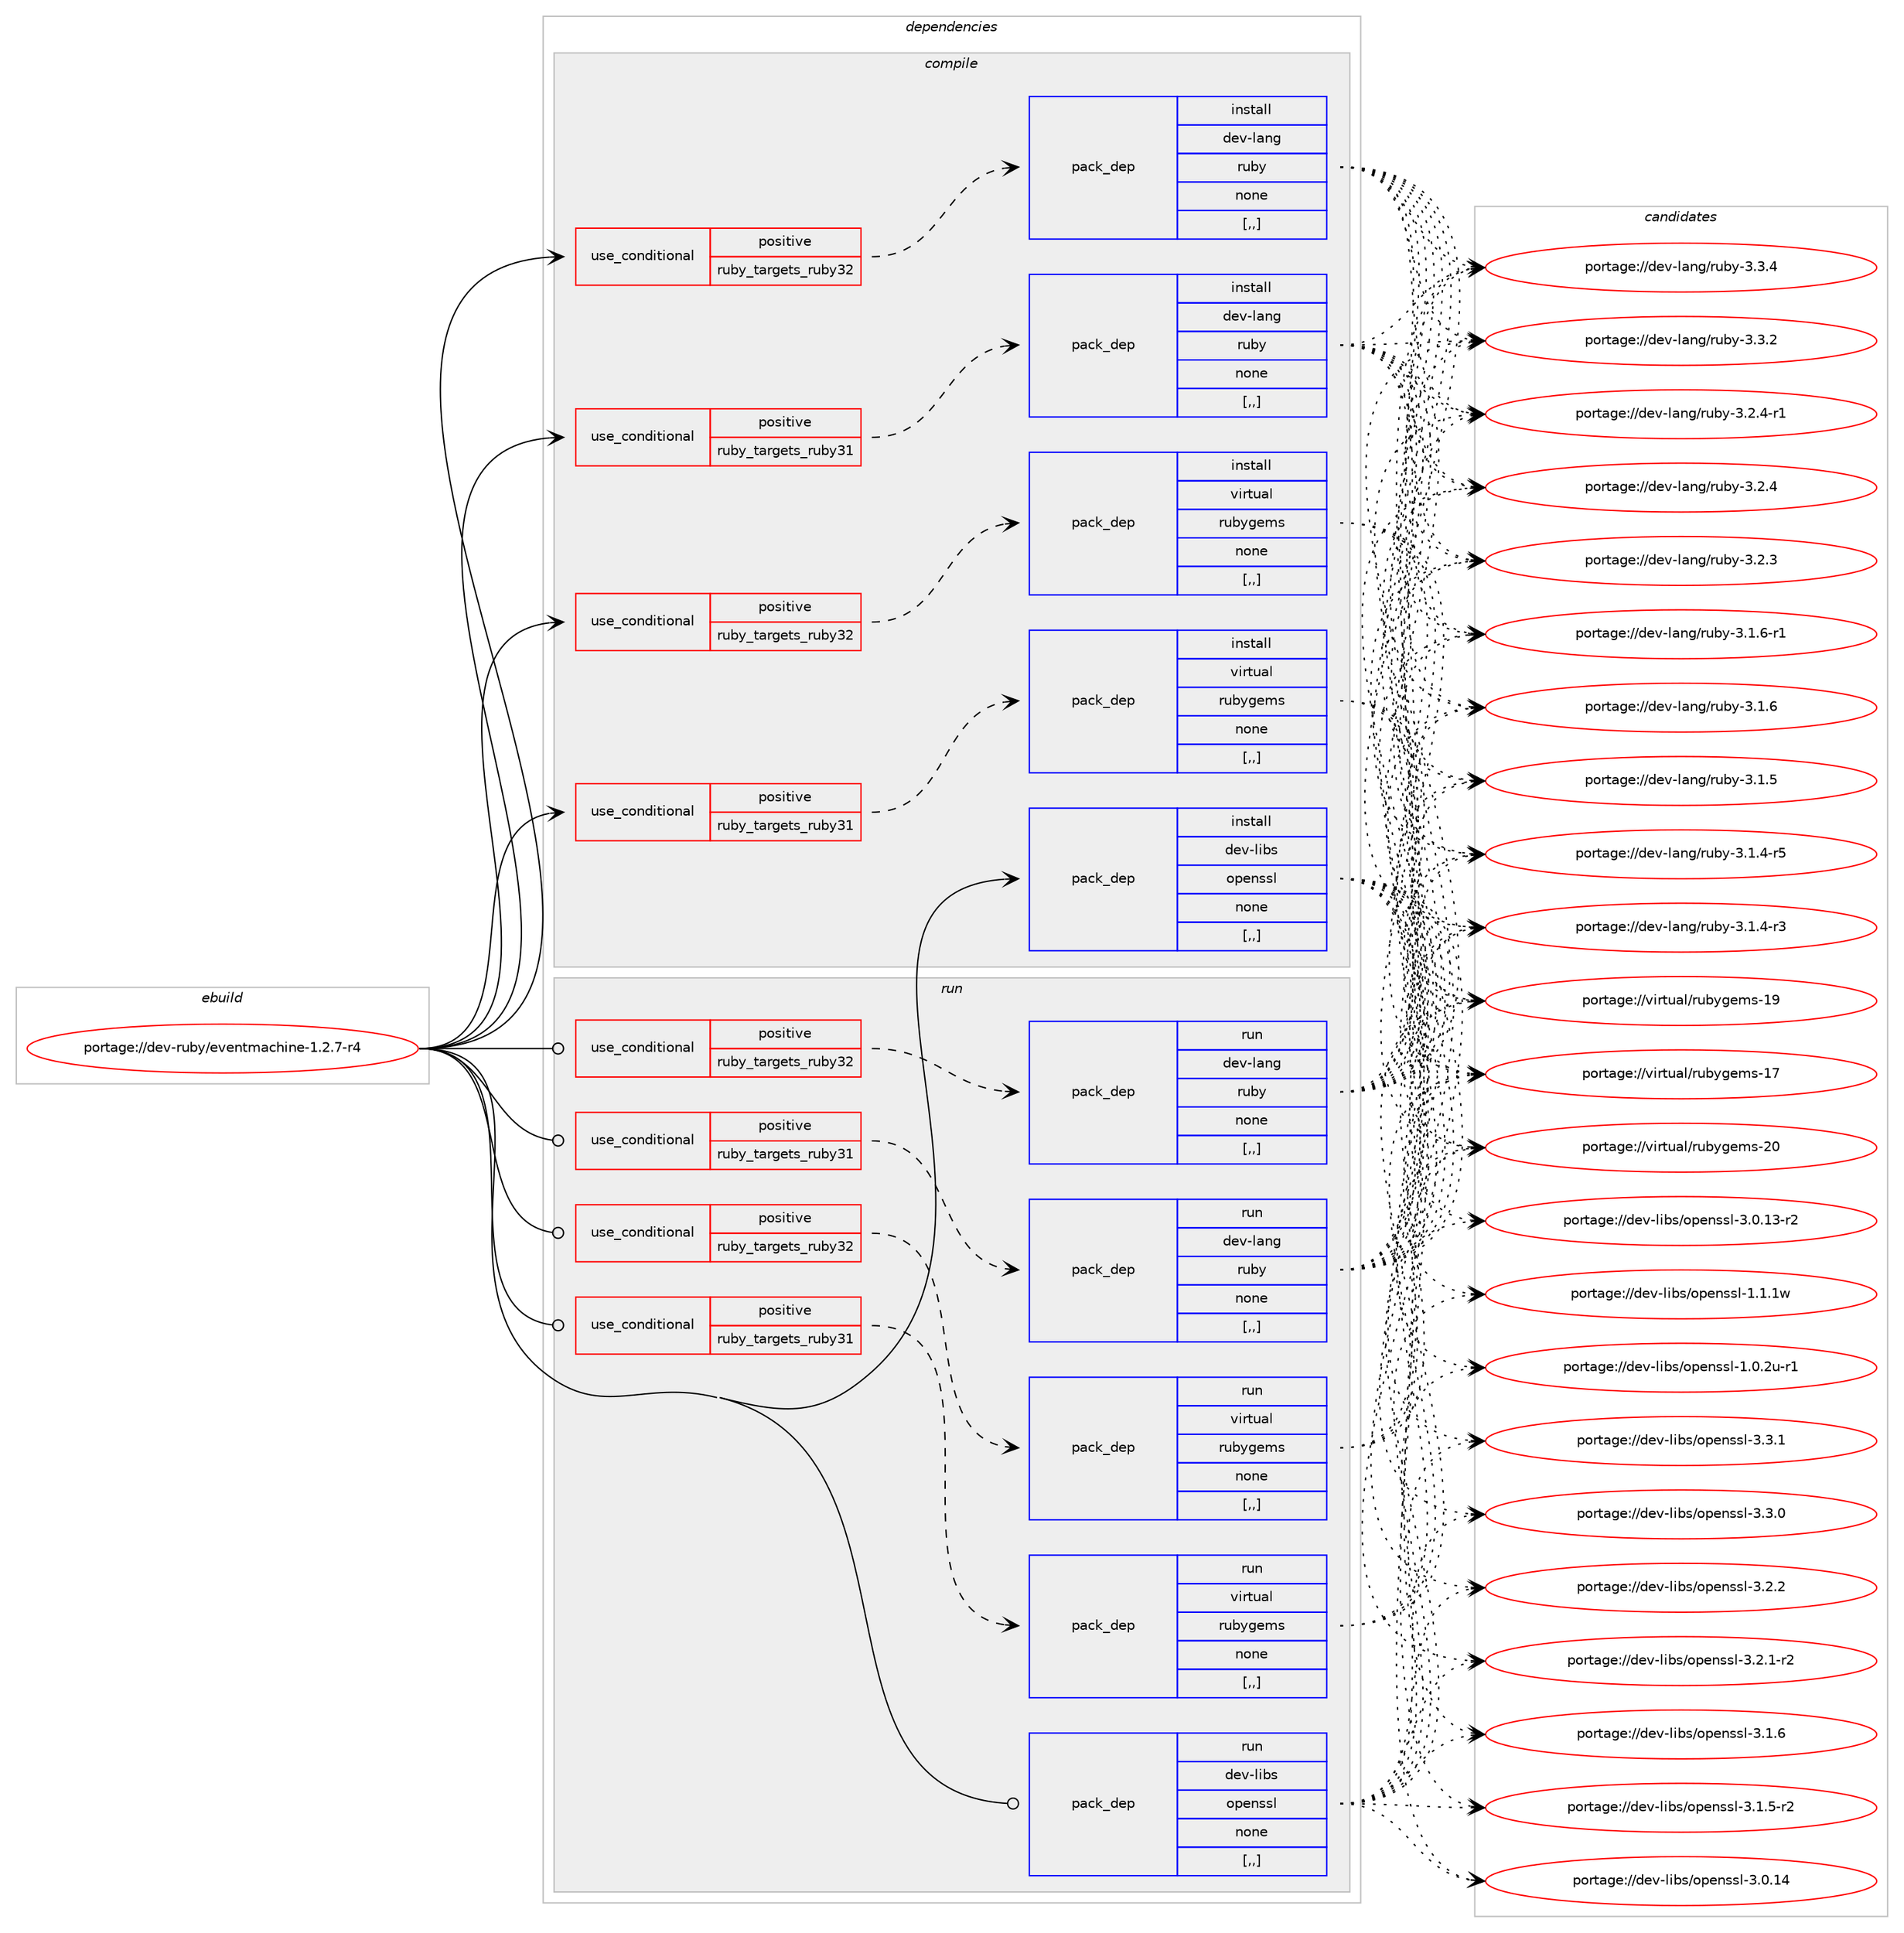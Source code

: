digraph prolog {

# *************
# Graph options
# *************

newrank=true;
concentrate=true;
compound=true;
graph [rankdir=LR,fontname=Helvetica,fontsize=10,ranksep=1.5];#, ranksep=2.5, nodesep=0.2];
edge  [arrowhead=vee];
node  [fontname=Helvetica,fontsize=10];

# **********
# The ebuild
# **********

subgraph cluster_leftcol {
color=gray;
label=<<i>ebuild</i>>;
id [label="portage://dev-ruby/eventmachine-1.2.7-r4", color=red, width=4, href="../dev-ruby/eventmachine-1.2.7-r4.svg"];
}

# ****************
# The dependencies
# ****************

subgraph cluster_midcol {
color=gray;
label=<<i>dependencies</i>>;
subgraph cluster_compile {
fillcolor="#eeeeee";
style=filled;
label=<<i>compile</i>>;
subgraph cond47163 {
dependency182353 [label=<<TABLE BORDER="0" CELLBORDER="1" CELLSPACING="0" CELLPADDING="4"><TR><TD ROWSPAN="3" CELLPADDING="10">use_conditional</TD></TR><TR><TD>positive</TD></TR><TR><TD>ruby_targets_ruby31</TD></TR></TABLE>>, shape=none, color=red];
subgraph pack133877 {
dependency182354 [label=<<TABLE BORDER="0" CELLBORDER="1" CELLSPACING="0" CELLPADDING="4" WIDTH="220"><TR><TD ROWSPAN="6" CELLPADDING="30">pack_dep</TD></TR><TR><TD WIDTH="110">install</TD></TR><TR><TD>dev-lang</TD></TR><TR><TD>ruby</TD></TR><TR><TD>none</TD></TR><TR><TD>[,,]</TD></TR></TABLE>>, shape=none, color=blue];
}
dependency182353:e -> dependency182354:w [weight=20,style="dashed",arrowhead="vee"];
}
id:e -> dependency182353:w [weight=20,style="solid",arrowhead="vee"];
subgraph cond47164 {
dependency182355 [label=<<TABLE BORDER="0" CELLBORDER="1" CELLSPACING="0" CELLPADDING="4"><TR><TD ROWSPAN="3" CELLPADDING="10">use_conditional</TD></TR><TR><TD>positive</TD></TR><TR><TD>ruby_targets_ruby31</TD></TR></TABLE>>, shape=none, color=red];
subgraph pack133878 {
dependency182356 [label=<<TABLE BORDER="0" CELLBORDER="1" CELLSPACING="0" CELLPADDING="4" WIDTH="220"><TR><TD ROWSPAN="6" CELLPADDING="30">pack_dep</TD></TR><TR><TD WIDTH="110">install</TD></TR><TR><TD>virtual</TD></TR><TR><TD>rubygems</TD></TR><TR><TD>none</TD></TR><TR><TD>[,,]</TD></TR></TABLE>>, shape=none, color=blue];
}
dependency182355:e -> dependency182356:w [weight=20,style="dashed",arrowhead="vee"];
}
id:e -> dependency182355:w [weight=20,style="solid",arrowhead="vee"];
subgraph cond47165 {
dependency182357 [label=<<TABLE BORDER="0" CELLBORDER="1" CELLSPACING="0" CELLPADDING="4"><TR><TD ROWSPAN="3" CELLPADDING="10">use_conditional</TD></TR><TR><TD>positive</TD></TR><TR><TD>ruby_targets_ruby32</TD></TR></TABLE>>, shape=none, color=red];
subgraph pack133879 {
dependency182358 [label=<<TABLE BORDER="0" CELLBORDER="1" CELLSPACING="0" CELLPADDING="4" WIDTH="220"><TR><TD ROWSPAN="6" CELLPADDING="30">pack_dep</TD></TR><TR><TD WIDTH="110">install</TD></TR><TR><TD>dev-lang</TD></TR><TR><TD>ruby</TD></TR><TR><TD>none</TD></TR><TR><TD>[,,]</TD></TR></TABLE>>, shape=none, color=blue];
}
dependency182357:e -> dependency182358:w [weight=20,style="dashed",arrowhead="vee"];
}
id:e -> dependency182357:w [weight=20,style="solid",arrowhead="vee"];
subgraph cond47166 {
dependency182359 [label=<<TABLE BORDER="0" CELLBORDER="1" CELLSPACING="0" CELLPADDING="4"><TR><TD ROWSPAN="3" CELLPADDING="10">use_conditional</TD></TR><TR><TD>positive</TD></TR><TR><TD>ruby_targets_ruby32</TD></TR></TABLE>>, shape=none, color=red];
subgraph pack133880 {
dependency182360 [label=<<TABLE BORDER="0" CELLBORDER="1" CELLSPACING="0" CELLPADDING="4" WIDTH="220"><TR><TD ROWSPAN="6" CELLPADDING="30">pack_dep</TD></TR><TR><TD WIDTH="110">install</TD></TR><TR><TD>virtual</TD></TR><TR><TD>rubygems</TD></TR><TR><TD>none</TD></TR><TR><TD>[,,]</TD></TR></TABLE>>, shape=none, color=blue];
}
dependency182359:e -> dependency182360:w [weight=20,style="dashed",arrowhead="vee"];
}
id:e -> dependency182359:w [weight=20,style="solid",arrowhead="vee"];
subgraph pack133881 {
dependency182361 [label=<<TABLE BORDER="0" CELLBORDER="1" CELLSPACING="0" CELLPADDING="4" WIDTH="220"><TR><TD ROWSPAN="6" CELLPADDING="30">pack_dep</TD></TR><TR><TD WIDTH="110">install</TD></TR><TR><TD>dev-libs</TD></TR><TR><TD>openssl</TD></TR><TR><TD>none</TD></TR><TR><TD>[,,]</TD></TR></TABLE>>, shape=none, color=blue];
}
id:e -> dependency182361:w [weight=20,style="solid",arrowhead="vee"];
}
subgraph cluster_compileandrun {
fillcolor="#eeeeee";
style=filled;
label=<<i>compile and run</i>>;
}
subgraph cluster_run {
fillcolor="#eeeeee";
style=filled;
label=<<i>run</i>>;
subgraph cond47167 {
dependency182362 [label=<<TABLE BORDER="0" CELLBORDER="1" CELLSPACING="0" CELLPADDING="4"><TR><TD ROWSPAN="3" CELLPADDING="10">use_conditional</TD></TR><TR><TD>positive</TD></TR><TR><TD>ruby_targets_ruby31</TD></TR></TABLE>>, shape=none, color=red];
subgraph pack133882 {
dependency182363 [label=<<TABLE BORDER="0" CELLBORDER="1" CELLSPACING="0" CELLPADDING="4" WIDTH="220"><TR><TD ROWSPAN="6" CELLPADDING="30">pack_dep</TD></TR><TR><TD WIDTH="110">run</TD></TR><TR><TD>dev-lang</TD></TR><TR><TD>ruby</TD></TR><TR><TD>none</TD></TR><TR><TD>[,,]</TD></TR></TABLE>>, shape=none, color=blue];
}
dependency182362:e -> dependency182363:w [weight=20,style="dashed",arrowhead="vee"];
}
id:e -> dependency182362:w [weight=20,style="solid",arrowhead="odot"];
subgraph cond47168 {
dependency182364 [label=<<TABLE BORDER="0" CELLBORDER="1" CELLSPACING="0" CELLPADDING="4"><TR><TD ROWSPAN="3" CELLPADDING="10">use_conditional</TD></TR><TR><TD>positive</TD></TR><TR><TD>ruby_targets_ruby31</TD></TR></TABLE>>, shape=none, color=red];
subgraph pack133883 {
dependency182365 [label=<<TABLE BORDER="0" CELLBORDER="1" CELLSPACING="0" CELLPADDING="4" WIDTH="220"><TR><TD ROWSPAN="6" CELLPADDING="30">pack_dep</TD></TR><TR><TD WIDTH="110">run</TD></TR><TR><TD>virtual</TD></TR><TR><TD>rubygems</TD></TR><TR><TD>none</TD></TR><TR><TD>[,,]</TD></TR></TABLE>>, shape=none, color=blue];
}
dependency182364:e -> dependency182365:w [weight=20,style="dashed",arrowhead="vee"];
}
id:e -> dependency182364:w [weight=20,style="solid",arrowhead="odot"];
subgraph cond47169 {
dependency182366 [label=<<TABLE BORDER="0" CELLBORDER="1" CELLSPACING="0" CELLPADDING="4"><TR><TD ROWSPAN="3" CELLPADDING="10">use_conditional</TD></TR><TR><TD>positive</TD></TR><TR><TD>ruby_targets_ruby32</TD></TR></TABLE>>, shape=none, color=red];
subgraph pack133884 {
dependency182367 [label=<<TABLE BORDER="0" CELLBORDER="1" CELLSPACING="0" CELLPADDING="4" WIDTH="220"><TR><TD ROWSPAN="6" CELLPADDING="30">pack_dep</TD></TR><TR><TD WIDTH="110">run</TD></TR><TR><TD>dev-lang</TD></TR><TR><TD>ruby</TD></TR><TR><TD>none</TD></TR><TR><TD>[,,]</TD></TR></TABLE>>, shape=none, color=blue];
}
dependency182366:e -> dependency182367:w [weight=20,style="dashed",arrowhead="vee"];
}
id:e -> dependency182366:w [weight=20,style="solid",arrowhead="odot"];
subgraph cond47170 {
dependency182368 [label=<<TABLE BORDER="0" CELLBORDER="1" CELLSPACING="0" CELLPADDING="4"><TR><TD ROWSPAN="3" CELLPADDING="10">use_conditional</TD></TR><TR><TD>positive</TD></TR><TR><TD>ruby_targets_ruby32</TD></TR></TABLE>>, shape=none, color=red];
subgraph pack133885 {
dependency182369 [label=<<TABLE BORDER="0" CELLBORDER="1" CELLSPACING="0" CELLPADDING="4" WIDTH="220"><TR><TD ROWSPAN="6" CELLPADDING="30">pack_dep</TD></TR><TR><TD WIDTH="110">run</TD></TR><TR><TD>virtual</TD></TR><TR><TD>rubygems</TD></TR><TR><TD>none</TD></TR><TR><TD>[,,]</TD></TR></TABLE>>, shape=none, color=blue];
}
dependency182368:e -> dependency182369:w [weight=20,style="dashed",arrowhead="vee"];
}
id:e -> dependency182368:w [weight=20,style="solid",arrowhead="odot"];
subgraph pack133886 {
dependency182370 [label=<<TABLE BORDER="0" CELLBORDER="1" CELLSPACING="0" CELLPADDING="4" WIDTH="220"><TR><TD ROWSPAN="6" CELLPADDING="30">pack_dep</TD></TR><TR><TD WIDTH="110">run</TD></TR><TR><TD>dev-libs</TD></TR><TR><TD>openssl</TD></TR><TR><TD>none</TD></TR><TR><TD>[,,]</TD></TR></TABLE>>, shape=none, color=blue];
}
id:e -> dependency182370:w [weight=20,style="solid",arrowhead="odot"];
}
}

# **************
# The candidates
# **************

subgraph cluster_choices {
rank=same;
color=gray;
label=<<i>candidates</i>>;

subgraph choice133877 {
color=black;
nodesep=1;
choice10010111845108971101034711411798121455146514652 [label="portage://dev-lang/ruby-3.3.4", color=red, width=4,href="../dev-lang/ruby-3.3.4.svg"];
choice10010111845108971101034711411798121455146514650 [label="portage://dev-lang/ruby-3.3.2", color=red, width=4,href="../dev-lang/ruby-3.3.2.svg"];
choice100101118451089711010347114117981214551465046524511449 [label="portage://dev-lang/ruby-3.2.4-r1", color=red, width=4,href="../dev-lang/ruby-3.2.4-r1.svg"];
choice10010111845108971101034711411798121455146504652 [label="portage://dev-lang/ruby-3.2.4", color=red, width=4,href="../dev-lang/ruby-3.2.4.svg"];
choice10010111845108971101034711411798121455146504651 [label="portage://dev-lang/ruby-3.2.3", color=red, width=4,href="../dev-lang/ruby-3.2.3.svg"];
choice100101118451089711010347114117981214551464946544511449 [label="portage://dev-lang/ruby-3.1.6-r1", color=red, width=4,href="../dev-lang/ruby-3.1.6-r1.svg"];
choice10010111845108971101034711411798121455146494654 [label="portage://dev-lang/ruby-3.1.6", color=red, width=4,href="../dev-lang/ruby-3.1.6.svg"];
choice10010111845108971101034711411798121455146494653 [label="portage://dev-lang/ruby-3.1.5", color=red, width=4,href="../dev-lang/ruby-3.1.5.svg"];
choice100101118451089711010347114117981214551464946524511453 [label="portage://dev-lang/ruby-3.1.4-r5", color=red, width=4,href="../dev-lang/ruby-3.1.4-r5.svg"];
choice100101118451089711010347114117981214551464946524511451 [label="portage://dev-lang/ruby-3.1.4-r3", color=red, width=4,href="../dev-lang/ruby-3.1.4-r3.svg"];
dependency182354:e -> choice10010111845108971101034711411798121455146514652:w [style=dotted,weight="100"];
dependency182354:e -> choice10010111845108971101034711411798121455146514650:w [style=dotted,weight="100"];
dependency182354:e -> choice100101118451089711010347114117981214551465046524511449:w [style=dotted,weight="100"];
dependency182354:e -> choice10010111845108971101034711411798121455146504652:w [style=dotted,weight="100"];
dependency182354:e -> choice10010111845108971101034711411798121455146504651:w [style=dotted,weight="100"];
dependency182354:e -> choice100101118451089711010347114117981214551464946544511449:w [style=dotted,weight="100"];
dependency182354:e -> choice10010111845108971101034711411798121455146494654:w [style=dotted,weight="100"];
dependency182354:e -> choice10010111845108971101034711411798121455146494653:w [style=dotted,weight="100"];
dependency182354:e -> choice100101118451089711010347114117981214551464946524511453:w [style=dotted,weight="100"];
dependency182354:e -> choice100101118451089711010347114117981214551464946524511451:w [style=dotted,weight="100"];
}
subgraph choice133878 {
color=black;
nodesep=1;
choice118105114116117971084711411798121103101109115455048 [label="portage://virtual/rubygems-20", color=red, width=4,href="../virtual/rubygems-20.svg"];
choice118105114116117971084711411798121103101109115454957 [label="portage://virtual/rubygems-19", color=red, width=4,href="../virtual/rubygems-19.svg"];
choice118105114116117971084711411798121103101109115454955 [label="portage://virtual/rubygems-17", color=red, width=4,href="../virtual/rubygems-17.svg"];
dependency182356:e -> choice118105114116117971084711411798121103101109115455048:w [style=dotted,weight="100"];
dependency182356:e -> choice118105114116117971084711411798121103101109115454957:w [style=dotted,weight="100"];
dependency182356:e -> choice118105114116117971084711411798121103101109115454955:w [style=dotted,weight="100"];
}
subgraph choice133879 {
color=black;
nodesep=1;
choice10010111845108971101034711411798121455146514652 [label="portage://dev-lang/ruby-3.3.4", color=red, width=4,href="../dev-lang/ruby-3.3.4.svg"];
choice10010111845108971101034711411798121455146514650 [label="portage://dev-lang/ruby-3.3.2", color=red, width=4,href="../dev-lang/ruby-3.3.2.svg"];
choice100101118451089711010347114117981214551465046524511449 [label="portage://dev-lang/ruby-3.2.4-r1", color=red, width=4,href="../dev-lang/ruby-3.2.4-r1.svg"];
choice10010111845108971101034711411798121455146504652 [label="portage://dev-lang/ruby-3.2.4", color=red, width=4,href="../dev-lang/ruby-3.2.4.svg"];
choice10010111845108971101034711411798121455146504651 [label="portage://dev-lang/ruby-3.2.3", color=red, width=4,href="../dev-lang/ruby-3.2.3.svg"];
choice100101118451089711010347114117981214551464946544511449 [label="portage://dev-lang/ruby-3.1.6-r1", color=red, width=4,href="../dev-lang/ruby-3.1.6-r1.svg"];
choice10010111845108971101034711411798121455146494654 [label="portage://dev-lang/ruby-3.1.6", color=red, width=4,href="../dev-lang/ruby-3.1.6.svg"];
choice10010111845108971101034711411798121455146494653 [label="portage://dev-lang/ruby-3.1.5", color=red, width=4,href="../dev-lang/ruby-3.1.5.svg"];
choice100101118451089711010347114117981214551464946524511453 [label="portage://dev-lang/ruby-3.1.4-r5", color=red, width=4,href="../dev-lang/ruby-3.1.4-r5.svg"];
choice100101118451089711010347114117981214551464946524511451 [label="portage://dev-lang/ruby-3.1.4-r3", color=red, width=4,href="../dev-lang/ruby-3.1.4-r3.svg"];
dependency182358:e -> choice10010111845108971101034711411798121455146514652:w [style=dotted,weight="100"];
dependency182358:e -> choice10010111845108971101034711411798121455146514650:w [style=dotted,weight="100"];
dependency182358:e -> choice100101118451089711010347114117981214551465046524511449:w [style=dotted,weight="100"];
dependency182358:e -> choice10010111845108971101034711411798121455146504652:w [style=dotted,weight="100"];
dependency182358:e -> choice10010111845108971101034711411798121455146504651:w [style=dotted,weight="100"];
dependency182358:e -> choice100101118451089711010347114117981214551464946544511449:w [style=dotted,weight="100"];
dependency182358:e -> choice10010111845108971101034711411798121455146494654:w [style=dotted,weight="100"];
dependency182358:e -> choice10010111845108971101034711411798121455146494653:w [style=dotted,weight="100"];
dependency182358:e -> choice100101118451089711010347114117981214551464946524511453:w [style=dotted,weight="100"];
dependency182358:e -> choice100101118451089711010347114117981214551464946524511451:w [style=dotted,weight="100"];
}
subgraph choice133880 {
color=black;
nodesep=1;
choice118105114116117971084711411798121103101109115455048 [label="portage://virtual/rubygems-20", color=red, width=4,href="../virtual/rubygems-20.svg"];
choice118105114116117971084711411798121103101109115454957 [label="portage://virtual/rubygems-19", color=red, width=4,href="../virtual/rubygems-19.svg"];
choice118105114116117971084711411798121103101109115454955 [label="portage://virtual/rubygems-17", color=red, width=4,href="../virtual/rubygems-17.svg"];
dependency182360:e -> choice118105114116117971084711411798121103101109115455048:w [style=dotted,weight="100"];
dependency182360:e -> choice118105114116117971084711411798121103101109115454957:w [style=dotted,weight="100"];
dependency182360:e -> choice118105114116117971084711411798121103101109115454955:w [style=dotted,weight="100"];
}
subgraph choice133881 {
color=black;
nodesep=1;
choice100101118451081059811547111112101110115115108455146514649 [label="portage://dev-libs/openssl-3.3.1", color=red, width=4,href="../dev-libs/openssl-3.3.1.svg"];
choice100101118451081059811547111112101110115115108455146514648 [label="portage://dev-libs/openssl-3.3.0", color=red, width=4,href="../dev-libs/openssl-3.3.0.svg"];
choice100101118451081059811547111112101110115115108455146504650 [label="portage://dev-libs/openssl-3.2.2", color=red, width=4,href="../dev-libs/openssl-3.2.2.svg"];
choice1001011184510810598115471111121011101151151084551465046494511450 [label="portage://dev-libs/openssl-3.2.1-r2", color=red, width=4,href="../dev-libs/openssl-3.2.1-r2.svg"];
choice100101118451081059811547111112101110115115108455146494654 [label="portage://dev-libs/openssl-3.1.6", color=red, width=4,href="../dev-libs/openssl-3.1.6.svg"];
choice1001011184510810598115471111121011101151151084551464946534511450 [label="portage://dev-libs/openssl-3.1.5-r2", color=red, width=4,href="../dev-libs/openssl-3.1.5-r2.svg"];
choice10010111845108105981154711111210111011511510845514648464952 [label="portage://dev-libs/openssl-3.0.14", color=red, width=4,href="../dev-libs/openssl-3.0.14.svg"];
choice100101118451081059811547111112101110115115108455146484649514511450 [label="portage://dev-libs/openssl-3.0.13-r2", color=red, width=4,href="../dev-libs/openssl-3.0.13-r2.svg"];
choice100101118451081059811547111112101110115115108454946494649119 [label="portage://dev-libs/openssl-1.1.1w", color=red, width=4,href="../dev-libs/openssl-1.1.1w.svg"];
choice1001011184510810598115471111121011101151151084549464846501174511449 [label="portage://dev-libs/openssl-1.0.2u-r1", color=red, width=4,href="../dev-libs/openssl-1.0.2u-r1.svg"];
dependency182361:e -> choice100101118451081059811547111112101110115115108455146514649:w [style=dotted,weight="100"];
dependency182361:e -> choice100101118451081059811547111112101110115115108455146514648:w [style=dotted,weight="100"];
dependency182361:e -> choice100101118451081059811547111112101110115115108455146504650:w [style=dotted,weight="100"];
dependency182361:e -> choice1001011184510810598115471111121011101151151084551465046494511450:w [style=dotted,weight="100"];
dependency182361:e -> choice100101118451081059811547111112101110115115108455146494654:w [style=dotted,weight="100"];
dependency182361:e -> choice1001011184510810598115471111121011101151151084551464946534511450:w [style=dotted,weight="100"];
dependency182361:e -> choice10010111845108105981154711111210111011511510845514648464952:w [style=dotted,weight="100"];
dependency182361:e -> choice100101118451081059811547111112101110115115108455146484649514511450:w [style=dotted,weight="100"];
dependency182361:e -> choice100101118451081059811547111112101110115115108454946494649119:w [style=dotted,weight="100"];
dependency182361:e -> choice1001011184510810598115471111121011101151151084549464846501174511449:w [style=dotted,weight="100"];
}
subgraph choice133882 {
color=black;
nodesep=1;
choice10010111845108971101034711411798121455146514652 [label="portage://dev-lang/ruby-3.3.4", color=red, width=4,href="../dev-lang/ruby-3.3.4.svg"];
choice10010111845108971101034711411798121455146514650 [label="portage://dev-lang/ruby-3.3.2", color=red, width=4,href="../dev-lang/ruby-3.3.2.svg"];
choice100101118451089711010347114117981214551465046524511449 [label="portage://dev-lang/ruby-3.2.4-r1", color=red, width=4,href="../dev-lang/ruby-3.2.4-r1.svg"];
choice10010111845108971101034711411798121455146504652 [label="portage://dev-lang/ruby-3.2.4", color=red, width=4,href="../dev-lang/ruby-3.2.4.svg"];
choice10010111845108971101034711411798121455146504651 [label="portage://dev-lang/ruby-3.2.3", color=red, width=4,href="../dev-lang/ruby-3.2.3.svg"];
choice100101118451089711010347114117981214551464946544511449 [label="portage://dev-lang/ruby-3.1.6-r1", color=red, width=4,href="../dev-lang/ruby-3.1.6-r1.svg"];
choice10010111845108971101034711411798121455146494654 [label="portage://dev-lang/ruby-3.1.6", color=red, width=4,href="../dev-lang/ruby-3.1.6.svg"];
choice10010111845108971101034711411798121455146494653 [label="portage://dev-lang/ruby-3.1.5", color=red, width=4,href="../dev-lang/ruby-3.1.5.svg"];
choice100101118451089711010347114117981214551464946524511453 [label="portage://dev-lang/ruby-3.1.4-r5", color=red, width=4,href="../dev-lang/ruby-3.1.4-r5.svg"];
choice100101118451089711010347114117981214551464946524511451 [label="portage://dev-lang/ruby-3.1.4-r3", color=red, width=4,href="../dev-lang/ruby-3.1.4-r3.svg"];
dependency182363:e -> choice10010111845108971101034711411798121455146514652:w [style=dotted,weight="100"];
dependency182363:e -> choice10010111845108971101034711411798121455146514650:w [style=dotted,weight="100"];
dependency182363:e -> choice100101118451089711010347114117981214551465046524511449:w [style=dotted,weight="100"];
dependency182363:e -> choice10010111845108971101034711411798121455146504652:w [style=dotted,weight="100"];
dependency182363:e -> choice10010111845108971101034711411798121455146504651:w [style=dotted,weight="100"];
dependency182363:e -> choice100101118451089711010347114117981214551464946544511449:w [style=dotted,weight="100"];
dependency182363:e -> choice10010111845108971101034711411798121455146494654:w [style=dotted,weight="100"];
dependency182363:e -> choice10010111845108971101034711411798121455146494653:w [style=dotted,weight="100"];
dependency182363:e -> choice100101118451089711010347114117981214551464946524511453:w [style=dotted,weight="100"];
dependency182363:e -> choice100101118451089711010347114117981214551464946524511451:w [style=dotted,weight="100"];
}
subgraph choice133883 {
color=black;
nodesep=1;
choice118105114116117971084711411798121103101109115455048 [label="portage://virtual/rubygems-20", color=red, width=4,href="../virtual/rubygems-20.svg"];
choice118105114116117971084711411798121103101109115454957 [label="portage://virtual/rubygems-19", color=red, width=4,href="../virtual/rubygems-19.svg"];
choice118105114116117971084711411798121103101109115454955 [label="portage://virtual/rubygems-17", color=red, width=4,href="../virtual/rubygems-17.svg"];
dependency182365:e -> choice118105114116117971084711411798121103101109115455048:w [style=dotted,weight="100"];
dependency182365:e -> choice118105114116117971084711411798121103101109115454957:w [style=dotted,weight="100"];
dependency182365:e -> choice118105114116117971084711411798121103101109115454955:w [style=dotted,weight="100"];
}
subgraph choice133884 {
color=black;
nodesep=1;
choice10010111845108971101034711411798121455146514652 [label="portage://dev-lang/ruby-3.3.4", color=red, width=4,href="../dev-lang/ruby-3.3.4.svg"];
choice10010111845108971101034711411798121455146514650 [label="portage://dev-lang/ruby-3.3.2", color=red, width=4,href="../dev-lang/ruby-3.3.2.svg"];
choice100101118451089711010347114117981214551465046524511449 [label="portage://dev-lang/ruby-3.2.4-r1", color=red, width=4,href="../dev-lang/ruby-3.2.4-r1.svg"];
choice10010111845108971101034711411798121455146504652 [label="portage://dev-lang/ruby-3.2.4", color=red, width=4,href="../dev-lang/ruby-3.2.4.svg"];
choice10010111845108971101034711411798121455146504651 [label="portage://dev-lang/ruby-3.2.3", color=red, width=4,href="../dev-lang/ruby-3.2.3.svg"];
choice100101118451089711010347114117981214551464946544511449 [label="portage://dev-lang/ruby-3.1.6-r1", color=red, width=4,href="../dev-lang/ruby-3.1.6-r1.svg"];
choice10010111845108971101034711411798121455146494654 [label="portage://dev-lang/ruby-3.1.6", color=red, width=4,href="../dev-lang/ruby-3.1.6.svg"];
choice10010111845108971101034711411798121455146494653 [label="portage://dev-lang/ruby-3.1.5", color=red, width=4,href="../dev-lang/ruby-3.1.5.svg"];
choice100101118451089711010347114117981214551464946524511453 [label="portage://dev-lang/ruby-3.1.4-r5", color=red, width=4,href="../dev-lang/ruby-3.1.4-r5.svg"];
choice100101118451089711010347114117981214551464946524511451 [label="portage://dev-lang/ruby-3.1.4-r3", color=red, width=4,href="../dev-lang/ruby-3.1.4-r3.svg"];
dependency182367:e -> choice10010111845108971101034711411798121455146514652:w [style=dotted,weight="100"];
dependency182367:e -> choice10010111845108971101034711411798121455146514650:w [style=dotted,weight="100"];
dependency182367:e -> choice100101118451089711010347114117981214551465046524511449:w [style=dotted,weight="100"];
dependency182367:e -> choice10010111845108971101034711411798121455146504652:w [style=dotted,weight="100"];
dependency182367:e -> choice10010111845108971101034711411798121455146504651:w [style=dotted,weight="100"];
dependency182367:e -> choice100101118451089711010347114117981214551464946544511449:w [style=dotted,weight="100"];
dependency182367:e -> choice10010111845108971101034711411798121455146494654:w [style=dotted,weight="100"];
dependency182367:e -> choice10010111845108971101034711411798121455146494653:w [style=dotted,weight="100"];
dependency182367:e -> choice100101118451089711010347114117981214551464946524511453:w [style=dotted,weight="100"];
dependency182367:e -> choice100101118451089711010347114117981214551464946524511451:w [style=dotted,weight="100"];
}
subgraph choice133885 {
color=black;
nodesep=1;
choice118105114116117971084711411798121103101109115455048 [label="portage://virtual/rubygems-20", color=red, width=4,href="../virtual/rubygems-20.svg"];
choice118105114116117971084711411798121103101109115454957 [label="portage://virtual/rubygems-19", color=red, width=4,href="../virtual/rubygems-19.svg"];
choice118105114116117971084711411798121103101109115454955 [label="portage://virtual/rubygems-17", color=red, width=4,href="../virtual/rubygems-17.svg"];
dependency182369:e -> choice118105114116117971084711411798121103101109115455048:w [style=dotted,weight="100"];
dependency182369:e -> choice118105114116117971084711411798121103101109115454957:w [style=dotted,weight="100"];
dependency182369:e -> choice118105114116117971084711411798121103101109115454955:w [style=dotted,weight="100"];
}
subgraph choice133886 {
color=black;
nodesep=1;
choice100101118451081059811547111112101110115115108455146514649 [label="portage://dev-libs/openssl-3.3.1", color=red, width=4,href="../dev-libs/openssl-3.3.1.svg"];
choice100101118451081059811547111112101110115115108455146514648 [label="portage://dev-libs/openssl-3.3.0", color=red, width=4,href="../dev-libs/openssl-3.3.0.svg"];
choice100101118451081059811547111112101110115115108455146504650 [label="portage://dev-libs/openssl-3.2.2", color=red, width=4,href="../dev-libs/openssl-3.2.2.svg"];
choice1001011184510810598115471111121011101151151084551465046494511450 [label="portage://dev-libs/openssl-3.2.1-r2", color=red, width=4,href="../dev-libs/openssl-3.2.1-r2.svg"];
choice100101118451081059811547111112101110115115108455146494654 [label="portage://dev-libs/openssl-3.1.6", color=red, width=4,href="../dev-libs/openssl-3.1.6.svg"];
choice1001011184510810598115471111121011101151151084551464946534511450 [label="portage://dev-libs/openssl-3.1.5-r2", color=red, width=4,href="../dev-libs/openssl-3.1.5-r2.svg"];
choice10010111845108105981154711111210111011511510845514648464952 [label="portage://dev-libs/openssl-3.0.14", color=red, width=4,href="../dev-libs/openssl-3.0.14.svg"];
choice100101118451081059811547111112101110115115108455146484649514511450 [label="portage://dev-libs/openssl-3.0.13-r2", color=red, width=4,href="../dev-libs/openssl-3.0.13-r2.svg"];
choice100101118451081059811547111112101110115115108454946494649119 [label="portage://dev-libs/openssl-1.1.1w", color=red, width=4,href="../dev-libs/openssl-1.1.1w.svg"];
choice1001011184510810598115471111121011101151151084549464846501174511449 [label="portage://dev-libs/openssl-1.0.2u-r1", color=red, width=4,href="../dev-libs/openssl-1.0.2u-r1.svg"];
dependency182370:e -> choice100101118451081059811547111112101110115115108455146514649:w [style=dotted,weight="100"];
dependency182370:e -> choice100101118451081059811547111112101110115115108455146514648:w [style=dotted,weight="100"];
dependency182370:e -> choice100101118451081059811547111112101110115115108455146504650:w [style=dotted,weight="100"];
dependency182370:e -> choice1001011184510810598115471111121011101151151084551465046494511450:w [style=dotted,weight="100"];
dependency182370:e -> choice100101118451081059811547111112101110115115108455146494654:w [style=dotted,weight="100"];
dependency182370:e -> choice1001011184510810598115471111121011101151151084551464946534511450:w [style=dotted,weight="100"];
dependency182370:e -> choice10010111845108105981154711111210111011511510845514648464952:w [style=dotted,weight="100"];
dependency182370:e -> choice100101118451081059811547111112101110115115108455146484649514511450:w [style=dotted,weight="100"];
dependency182370:e -> choice100101118451081059811547111112101110115115108454946494649119:w [style=dotted,weight="100"];
dependency182370:e -> choice1001011184510810598115471111121011101151151084549464846501174511449:w [style=dotted,weight="100"];
}
}

}
